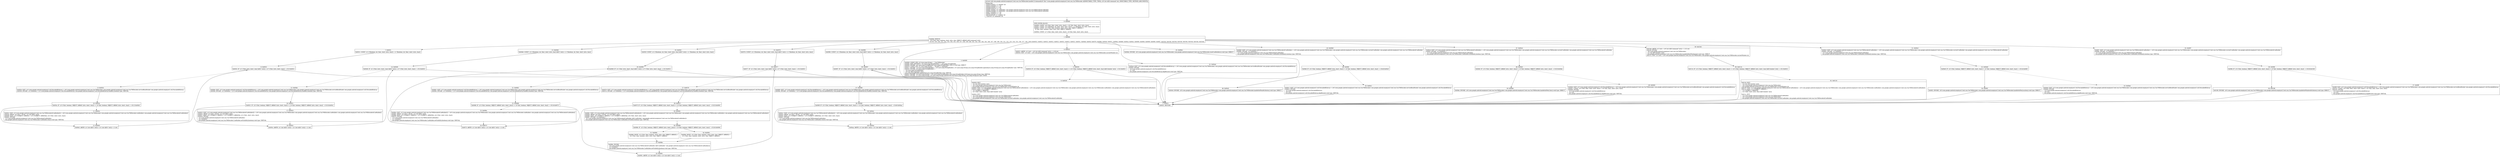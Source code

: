 digraph "CFG forcom.google.android.exoplayer2.text.cea.Cea708Decoder.handleC1Command(I)V" {
Node_0 [shape=record,label="{0\:\ 0x0000|MTH_ENTER_BLOCK\l|0x0000: CONST  (r6 I:?[int, float, short, byte, char]) = (16 ?[int, float, short, byte, char]) \l0x0002: CONST  (r4 I:?[boolean, int, float, short, byte, char]) = (1 ?[boolean, int, float, short, byte, char]) \l0x0003: CONST  (r5 I:?[int, float, boolean, short, byte, char, OBJECT, ARRAY]) = \l  (0 ?[int, float, boolean, short, byte, char, OBJECT, ARRAY])\l \l0x0004: CONST  (r7 I:?[int, float, short, byte, char]) = (8 ?[int, float, short, byte, char]) \l}"];
Node_1 [shape=record,label="{1\:\ 0x0006|0x0006: SWITCH  \l  (r9 I:?[int, float, boolean, short, byte, char, OBJECT, ARRAY] A[D('command' int)])\l k:[128, 129, 130, 131, 132, 133, 134, 135, 136, 137, 138, 139, 140, 141, 142, 143, 144, 145, 146, 147, 148, 149, 150, 151, 152, 153, 154, 155, 156, 157, 158, 159] t:[0x0022, 0x0022, 0x0022, 0x0022, 0x0022, 0x0022, 0x0022, 0x0022, 0x0031, 0x0048, 0x005f, 0x0076, 0x0096, 0x00ad, 0x0021, 0x00b4, 0x00b9, 0x00cd, 0x00e3, 0x0009, 0x0009, 0x0009, 0x0009, 0x00f7, 0x010d, 0x010d, 0x010d, 0x010d, 0x010d, 0x010d, 0x010d, 0x010d] \l}"];
Node_2 [shape=record,label="{2\:\ 0x0009|0x0009: CONST_STR  (r3 I:java.lang.String) =  \"Cea708Decoder\" \l0x000b: NEW_INSTANCE  (r4 I:java.lang.StringBuilder) =  java.lang.StringBuilder \l0x000d: INVOKE  (r4 I:java.lang.StringBuilder) java.lang.StringBuilder.\<init\>():void type: DIRECT \l0x0010: CONST_STR  (r5 I:java.lang.String) =  \"Invalid C1 command: \" \l0x0012: INVOKE  (r4 I:java.lang.StringBuilder) = (r4 I:java.lang.StringBuilder), (r5 I:java.lang.String) java.lang.StringBuilder.append(java.lang.String):java.lang.StringBuilder type: VIRTUAL \l0x0016: INVOKE  (r4 I:java.lang.StringBuilder) = \l  (r4 I:java.lang.StringBuilder)\l  (r9 I:int A[D('command' int)])\l java.lang.StringBuilder.append(int):java.lang.StringBuilder type: VIRTUAL \l0x001a: INVOKE  (r4 I:java.lang.String) = (r4 I:java.lang.StringBuilder) java.lang.StringBuilder.toString():java.lang.String type: VIRTUAL \l0x001e: INVOKE  (r3 I:java.lang.String), (r4 I:java.lang.String) android.util.Log.w(java.lang.String, java.lang.String):int type: STATIC \l}"];
Node_3 [shape=record,label="{3\:\ 0x0021|0x0021: RETURN   \l}"];
Node_4 [shape=record,label="{4\:\ 0x0022|0x0022: ARITH  (r2 I:int) = (r9 I:int A[D('command' int)]) + (\-128 int) \l0x0024: IGET  (r3 I:int) = (r8 I:com.google.android.exoplayer2.text.cea.Cea708Decoder) com.google.android.exoplayer2.text.cea.Cea708Decoder.currentWindow int \l}"];
Node_5 [shape=record,label="{5\:\ 0x0026|0x0026: IF  (r3 I:?[int, boolean, OBJECT, ARRAY, byte, short, char]) == (r2 I:?[int, boolean, OBJECT, ARRAY, byte, short, char] A[D('window' int)])  \-\> B:3:0x0021 \l}"];
Node_6 [shape=record,label="{6\:\ 0x0028|0x0028: IPUT  \l  (r2 I:int A[D('window' int)])\l  (r8 I:com.google.android.exoplayer2.text.cea.Cea708Decoder)\l com.google.android.exoplayer2.text.cea.Cea708Decoder.currentWindow int \l0x002a: IGET  (r3 I:com.google.android.exoplayer2.text.cea.Cea708Decoder$CueBuilder[]) = (r8 I:com.google.android.exoplayer2.text.cea.Cea708Decoder) com.google.android.exoplayer2.text.cea.Cea708Decoder.cueBuilders com.google.android.exoplayer2.text.cea.Cea708Decoder$CueBuilder[] \l0x002c: AGET  (r3 I:?[OBJECT, ARRAY]) = \l  (r3 I:?[OBJECT, ARRAY][])\l  (r2 I:?[int, short, byte, char] A[D('window' int)])\l \l0x002e: IPUT  \l  (r3 I:com.google.android.exoplayer2.text.cea.Cea708Decoder$CueBuilder)\l  (r8 I:com.google.android.exoplayer2.text.cea.Cea708Decoder)\l com.google.android.exoplayer2.text.cea.Cea708Decoder.currentCueBuilder com.google.android.exoplayer2.text.cea.Cea708Decoder$CueBuilder \l}"];
Node_7 [shape=record,label="{7\:\ 0x0031|0x0031: CONST  (r1 I:?[boolean, int, float, short, byte, char]) = (1 ?[boolean, int, float, short, byte, char]) \l}"];
Node_8 [shape=record,label="{8\:\ 0x0032|0x0032: IF  (r1 I:?[int, byte, short, char] A[D('i' int)]) \> (r7 I:?[int, byte, short, char])  \-\> B:3:0x0021 \l}"];
Node_9 [shape=record,label="{9\:\ 0x0034|0x0034: IGET  (r3 I:com.google.android.exoplayer2.util.ParsableBitArray) = (r8 I:com.google.android.exoplayer2.text.cea.Cea708Decoder) com.google.android.exoplayer2.text.cea.Cea708Decoder.serviceBlockPacket com.google.android.exoplayer2.util.ParsableBitArray \l0x0036: INVOKE  (r3 I:boolean) = (r3 I:com.google.android.exoplayer2.util.ParsableBitArray) com.google.android.exoplayer2.util.ParsableBitArray.readBit():boolean type: VIRTUAL \l}"];
Node_10 [shape=record,label="{10\:\ 0x003a|0x003a: IF  (r3 I:?[int, boolean, OBJECT, ARRAY, byte, short, char]) == (0 ?[int, boolean, OBJECT, ARRAY, byte, short, char])  \-\> B:12:0x0045 \l}"];
Node_11 [shape=record,label="{11\:\ 0x003c|0x003c: IGET  (r3 I:com.google.android.exoplayer2.text.cea.Cea708Decoder$CueBuilder[]) = (r8 I:com.google.android.exoplayer2.text.cea.Cea708Decoder) com.google.android.exoplayer2.text.cea.Cea708Decoder.cueBuilders com.google.android.exoplayer2.text.cea.Cea708Decoder$CueBuilder[] \l0x003e: ARITH  (r4 I:int) = (8 int) \- (r1 I:int A[D('i' int)]) \l0x0040: AGET  (r3 I:?[OBJECT, ARRAY]) = (r3 I:?[OBJECT, ARRAY][]), (r4 I:?[int, short, byte, char]) \l0x0042: INVOKE  \l  (r3 I:com.google.android.exoplayer2.text.cea.Cea708Decoder$CueBuilder)\l com.google.android.exoplayer2.text.cea.Cea708Decoder.CueBuilder.clear():void type: VIRTUAL \l}"];
Node_12 [shape=record,label="{12\:\ 0x0045|0x0045: ARITH  (r1 I:int A[D('i' int)]) = (r1 I:int A[D('i' int)]) + (1 int) \l}"];
Node_13 [shape=record,label="{13\:\ 0x0048|0x0048: CONST  (r1 I:?[boolean, int, float, short, byte, char] A[D('i' int)]) = (1 ?[boolean, int, float, short, byte, char]) \l}"];
Node_14 [shape=record,label="{14\:\ 0x0049|0x0049: IF  (r1 I:?[int, byte, short, char] A[D('i' int)]) \> (r7 I:?[int, byte, short, char])  \-\> B:3:0x0021 \l}"];
Node_15 [shape=record,label="{15\:\ 0x004b|0x004b: IGET  (r3 I:com.google.android.exoplayer2.util.ParsableBitArray) = (r8 I:com.google.android.exoplayer2.text.cea.Cea708Decoder) com.google.android.exoplayer2.text.cea.Cea708Decoder.serviceBlockPacket com.google.android.exoplayer2.util.ParsableBitArray \l0x004d: INVOKE  (r3 I:boolean) = (r3 I:com.google.android.exoplayer2.util.ParsableBitArray) com.google.android.exoplayer2.util.ParsableBitArray.readBit():boolean type: VIRTUAL \l}"];
Node_16 [shape=record,label="{16\:\ 0x0051|0x0051: IF  (r3 I:?[int, boolean, OBJECT, ARRAY, byte, short, char]) == (0 ?[int, boolean, OBJECT, ARRAY, byte, short, char])  \-\> B:18:0x005c \l}"];
Node_17 [shape=record,label="{17\:\ 0x0053|0x0053: IGET  (r3 I:com.google.android.exoplayer2.text.cea.Cea708Decoder$CueBuilder[]) = (r8 I:com.google.android.exoplayer2.text.cea.Cea708Decoder) com.google.android.exoplayer2.text.cea.Cea708Decoder.cueBuilders com.google.android.exoplayer2.text.cea.Cea708Decoder$CueBuilder[] \l0x0055: ARITH  (r5 I:int) = (8 int) \- (r1 I:int A[D('i' int)]) \l0x0057: AGET  (r3 I:?[OBJECT, ARRAY]) = (r3 I:?[OBJECT, ARRAY][]), (r5 I:?[int, short, byte, char]) \l0x0059: INVOKE  \l  (r3 I:com.google.android.exoplayer2.text.cea.Cea708Decoder$CueBuilder)\l  (r4 I:boolean)\l com.google.android.exoplayer2.text.cea.Cea708Decoder.CueBuilder.setVisibility(boolean):void type: VIRTUAL \l}"];
Node_18 [shape=record,label="{18\:\ 0x005c|0x005c: ARITH  (r1 I:int A[D('i' int)]) = (r1 I:int A[D('i' int)]) + (1 int) \l}"];
Node_19 [shape=record,label="{19\:\ 0x005f|0x005f: CONST  (r1 I:?[boolean, int, float, short, byte, char] A[D('i' int)]) = (1 ?[boolean, int, float, short, byte, char]) \l}"];
Node_20 [shape=record,label="{20\:\ 0x0060|0x0060: IF  (r1 I:?[int, byte, short, char] A[D('i' int)]) \> (r7 I:?[int, byte, short, char])  \-\> B:3:0x0021 \l}"];
Node_21 [shape=record,label="{21\:\ 0x0062|0x0062: IGET  (r3 I:com.google.android.exoplayer2.util.ParsableBitArray) = (r8 I:com.google.android.exoplayer2.text.cea.Cea708Decoder) com.google.android.exoplayer2.text.cea.Cea708Decoder.serviceBlockPacket com.google.android.exoplayer2.util.ParsableBitArray \l0x0064: INVOKE  (r3 I:boolean) = (r3 I:com.google.android.exoplayer2.util.ParsableBitArray) com.google.android.exoplayer2.util.ParsableBitArray.readBit():boolean type: VIRTUAL \l}"];
Node_22 [shape=record,label="{22\:\ 0x0068|0x0068: IF  (r3 I:?[int, boolean, OBJECT, ARRAY, byte, short, char]) == (0 ?[int, boolean, OBJECT, ARRAY, byte, short, char])  \-\> B:24:0x0073 \l}"];
Node_23 [shape=record,label="{23\:\ 0x006a|0x006a: IGET  (r3 I:com.google.android.exoplayer2.text.cea.Cea708Decoder$CueBuilder[]) = (r8 I:com.google.android.exoplayer2.text.cea.Cea708Decoder) com.google.android.exoplayer2.text.cea.Cea708Decoder.cueBuilders com.google.android.exoplayer2.text.cea.Cea708Decoder$CueBuilder[] \l0x006c: ARITH  (r4 I:int) = (8 int) \- (r1 I:int A[D('i' int)]) \l0x006e: AGET  (r3 I:?[OBJECT, ARRAY]) = (r3 I:?[OBJECT, ARRAY][]), (r4 I:?[int, short, byte, char]) \l0x0070: INVOKE  \l  (r3 I:com.google.android.exoplayer2.text.cea.Cea708Decoder$CueBuilder)\l  (r5 I:boolean)\l com.google.android.exoplayer2.text.cea.Cea708Decoder.CueBuilder.setVisibility(boolean):void type: VIRTUAL \l}"];
Node_24 [shape=record,label="{24\:\ 0x0073|0x0073: ARITH  (r1 I:int A[D('i' int)]) = (r1 I:int A[D('i' int)]) + (1 int) \l}"];
Node_25 [shape=record,label="{25\:\ 0x0076|0x0076: CONST  (r1 I:?[boolean, int, float, short, byte, char] A[D('i' int)]) = (1 ?[boolean, int, float, short, byte, char]) \l}"];
Node_26 [shape=record,label="{26\:\ 0x0077|0x0077: IF  (r1 I:?[int, byte, short, char] A[D('i' int)]) \> (r7 I:?[int, byte, short, char])  \-\> B:3:0x0021 \l}"];
Node_27 [shape=record,label="{27\:\ 0x0079|0x0079: IGET  (r3 I:com.google.android.exoplayer2.util.ParsableBitArray) = (r8 I:com.google.android.exoplayer2.text.cea.Cea708Decoder) com.google.android.exoplayer2.text.cea.Cea708Decoder.serviceBlockPacket com.google.android.exoplayer2.util.ParsableBitArray \l0x007b: INVOKE  (r3 I:boolean) = (r3 I:com.google.android.exoplayer2.util.ParsableBitArray) com.google.android.exoplayer2.util.ParsableBitArray.readBit():boolean type: VIRTUAL \l}"];
Node_28 [shape=record,label="{28\:\ 0x007f|0x007f: IF  (r3 I:?[int, boolean, OBJECT, ARRAY, byte, short, char]) == (0 ?[int, boolean, OBJECT, ARRAY, byte, short, char])  \-\> B:33:0x0091 \l}"];
Node_29 [shape=record,label="{29\:\ 0x0081|0x0081: IGET  (r3 I:com.google.android.exoplayer2.text.cea.Cea708Decoder$CueBuilder[]) = (r8 I:com.google.android.exoplayer2.text.cea.Cea708Decoder) com.google.android.exoplayer2.text.cea.Cea708Decoder.cueBuilders com.google.android.exoplayer2.text.cea.Cea708Decoder$CueBuilder[] \l0x0083: ARITH  (r6 I:int) = (8 int) \- (r1 I:int A[D('i' int)]) \l0x0085: AGET  (r0 I:?[OBJECT, ARRAY]) = (r3 I:?[OBJECT, ARRAY][]), (r6 I:?[int, short, byte, char]) \l0x0087: INVOKE  (r3 I:boolean) = \l  (r0 I:com.google.android.exoplayer2.text.cea.Cea708Decoder$CueBuilder A[D('cueBuilder' com.google.android.exoplayer2.text.cea.Cea708Decoder$CueBuilder)])\l com.google.android.exoplayer2.text.cea.Cea708Decoder.CueBuilder.isVisible():boolean type: VIRTUAL \l}"];
Node_30 [shape=record,label="{30\:\ 0x008b|0x008b: IF  (r3 I:?[int, boolean, OBJECT, ARRAY, byte, short, char]) != (0 ?[int, boolean, OBJECT, ARRAY, byte, short, char])  \-\> B:34:0x0094 \l}"];
Node_31 [shape=record,label="{31\:\ 0x008d|0x008d: MOVE  (r3 I:?[int, float, boolean, short, byte, char, OBJECT, ARRAY]) = \l  (r4 I:?[int, float, boolean, short, byte, char, OBJECT, ARRAY])\l \l}"];
Node_32 [shape=record,label="{32\:\ 0x008e|0x008e: INVOKE  \l  (r0 I:com.google.android.exoplayer2.text.cea.Cea708Decoder$CueBuilder A[D('cueBuilder' com.google.android.exoplayer2.text.cea.Cea708Decoder$CueBuilder)])\l  (r3 I:boolean)\l com.google.android.exoplayer2.text.cea.Cea708Decoder.CueBuilder.setVisibility(boolean):void type: VIRTUAL \l}"];
Node_33 [shape=record,label="{33\:\ 0x0091|0x0091: ARITH  (r1 I:int A[D('i' int)]) = (r1 I:int A[D('i' int)]) + (1 int) \l}"];
Node_34 [shape=record,label="{34\:\ 0x0094|0x0094: MOVE  (r3 I:?[int, float, boolean, short, byte, char, OBJECT, ARRAY]) = \l  (r5 I:?[int, float, boolean, short, byte, char, OBJECT, ARRAY])\l \l}"];
Node_35 [shape=record,label="{35\:\ 0x0096|0x0096: CONST  (r1 I:?[boolean, int, float, short, byte, char] A[D('i' int)]) = (1 ?[boolean, int, float, short, byte, char]) \l}"];
Node_36 [shape=record,label="{36\:\ 0x0097|0x0097: IF  (r1 I:?[int, byte, short, char] A[D('i' int)]) \> (r7 I:?[int, byte, short, char])  \-\> B:3:0x0021 \l}"];
Node_37 [shape=record,label="{37\:\ 0x0099|0x0099: IGET  (r3 I:com.google.android.exoplayer2.util.ParsableBitArray) = (r8 I:com.google.android.exoplayer2.text.cea.Cea708Decoder) com.google.android.exoplayer2.text.cea.Cea708Decoder.serviceBlockPacket com.google.android.exoplayer2.util.ParsableBitArray \l0x009b: INVOKE  (r3 I:boolean) = (r3 I:com.google.android.exoplayer2.util.ParsableBitArray) com.google.android.exoplayer2.util.ParsableBitArray.readBit():boolean type: VIRTUAL \l}"];
Node_38 [shape=record,label="{38\:\ 0x009f|0x009f: IF  (r3 I:?[int, boolean, OBJECT, ARRAY, byte, short, char]) == (0 ?[int, boolean, OBJECT, ARRAY, byte, short, char])  \-\> B:40:0x00aa \l}"];
Node_39 [shape=record,label="{39\:\ 0x00a1|0x00a1: IGET  (r3 I:com.google.android.exoplayer2.text.cea.Cea708Decoder$CueBuilder[]) = (r8 I:com.google.android.exoplayer2.text.cea.Cea708Decoder) com.google.android.exoplayer2.text.cea.Cea708Decoder.cueBuilders com.google.android.exoplayer2.text.cea.Cea708Decoder$CueBuilder[] \l0x00a3: ARITH  (r4 I:int) = (8 int) \- (r1 I:int A[D('i' int)]) \l0x00a5: AGET  (r3 I:?[OBJECT, ARRAY]) = (r3 I:?[OBJECT, ARRAY][]), (r4 I:?[int, short, byte, char]) \l0x00a7: INVOKE  \l  (r3 I:com.google.android.exoplayer2.text.cea.Cea708Decoder$CueBuilder)\l com.google.android.exoplayer2.text.cea.Cea708Decoder.CueBuilder.reset():void type: VIRTUAL \l}"];
Node_40 [shape=record,label="{40\:\ 0x00aa|0x00aa: ARITH  (r1 I:int A[D('i' int)]) = (r1 I:int A[D('i' int)]) + (1 int) \l}"];
Node_41 [shape=record,label="{41\:\ 0x00ad|0x00ad: IGET  (r3 I:com.google.android.exoplayer2.util.ParsableBitArray) = (r8 I:com.google.android.exoplayer2.text.cea.Cea708Decoder) com.google.android.exoplayer2.text.cea.Cea708Decoder.serviceBlockPacket com.google.android.exoplayer2.util.ParsableBitArray \l0x00af: INVOKE  \l  (r3 I:com.google.android.exoplayer2.util.ParsableBitArray)\l  (r7 I:int)\l com.google.android.exoplayer2.util.ParsableBitArray.skipBits(int):void type: VIRTUAL \l}"];
Node_42 [shape=record,label="{42\:\ 0x00b4|0x00b4: INVOKE  (r8 I:com.google.android.exoplayer2.text.cea.Cea708Decoder) com.google.android.exoplayer2.text.cea.Cea708Decoder.resetCueBuilders():void type: DIRECT \l}"];
Node_43 [shape=record,label="{43\:\ 0x00b9|0x00b9: IGET  (r3 I:com.google.android.exoplayer2.text.cea.Cea708Decoder$CueBuilder) = (r8 I:com.google.android.exoplayer2.text.cea.Cea708Decoder) com.google.android.exoplayer2.text.cea.Cea708Decoder.currentCueBuilder com.google.android.exoplayer2.text.cea.Cea708Decoder$CueBuilder \l0x00bb: INVOKE  (r3 I:boolean) = \l  (r3 I:com.google.android.exoplayer2.text.cea.Cea708Decoder$CueBuilder)\l com.google.android.exoplayer2.text.cea.Cea708Decoder.CueBuilder.isDefined():boolean type: VIRTUAL \l}"];
Node_44 [shape=record,label="{44\:\ 0x00bf|0x00bf: IF  (r3 I:?[int, boolean, OBJECT, ARRAY, byte, short, char]) != (0 ?[int, boolean, OBJECT, ARRAY, byte, short, char])  \-\> B:46:0x00c8 \l}"];
Node_45 [shape=record,label="{45\:\ 0x00c1|0x00c1: IGET  (r3 I:com.google.android.exoplayer2.util.ParsableBitArray) = (r8 I:com.google.android.exoplayer2.text.cea.Cea708Decoder) com.google.android.exoplayer2.text.cea.Cea708Decoder.serviceBlockPacket com.google.android.exoplayer2.util.ParsableBitArray \l0x00c3: INVOKE  \l  (r3 I:com.google.android.exoplayer2.util.ParsableBitArray)\l  (r6 I:int)\l com.google.android.exoplayer2.util.ParsableBitArray.skipBits(int):void type: VIRTUAL \l}"];
Node_46 [shape=record,label="{46\:\ 0x00c8|0x00c8: INVOKE  (r8 I:com.google.android.exoplayer2.text.cea.Cea708Decoder) com.google.android.exoplayer2.text.cea.Cea708Decoder.handleSetPenAttributes():void type: DIRECT \l}"];
Node_47 [shape=record,label="{47\:\ 0x00cd|0x00cd: IGET  (r3 I:com.google.android.exoplayer2.text.cea.Cea708Decoder$CueBuilder) = (r8 I:com.google.android.exoplayer2.text.cea.Cea708Decoder) com.google.android.exoplayer2.text.cea.Cea708Decoder.currentCueBuilder com.google.android.exoplayer2.text.cea.Cea708Decoder$CueBuilder \l0x00cf: INVOKE  (r3 I:boolean) = \l  (r3 I:com.google.android.exoplayer2.text.cea.Cea708Decoder$CueBuilder)\l com.google.android.exoplayer2.text.cea.Cea708Decoder.CueBuilder.isDefined():boolean type: VIRTUAL \l}"];
Node_48 [shape=record,label="{48\:\ 0x00d3|0x00d3: IF  (r3 I:?[int, boolean, OBJECT, ARRAY, byte, short, char]) != (0 ?[int, boolean, OBJECT, ARRAY, byte, short, char])  \-\> B:50:0x00de \l}"];
Node_49 [shape=record,label="{49\:\ 0x00d5|0x00d5: IGET  (r3 I:com.google.android.exoplayer2.util.ParsableBitArray) = (r8 I:com.google.android.exoplayer2.text.cea.Cea708Decoder) com.google.android.exoplayer2.text.cea.Cea708Decoder.serviceBlockPacket com.google.android.exoplayer2.util.ParsableBitArray \l0x00d7: CONST  (r4 I:?[int, float, short, byte, char]) = (24 ?[int, float, short, byte, char]) \l0x00d9: INVOKE  \l  (r3 I:com.google.android.exoplayer2.util.ParsableBitArray)\l  (r4 I:int)\l com.google.android.exoplayer2.util.ParsableBitArray.skipBits(int):void type: VIRTUAL \l}"];
Node_50 [shape=record,label="{50\:\ 0x00de|0x00de: INVOKE  (r8 I:com.google.android.exoplayer2.text.cea.Cea708Decoder) com.google.android.exoplayer2.text.cea.Cea708Decoder.handleSetPenColor():void type: DIRECT \l}"];
Node_51 [shape=record,label="{51\:\ 0x00e3|0x00e3: IGET  (r3 I:com.google.android.exoplayer2.text.cea.Cea708Decoder$CueBuilder) = (r8 I:com.google.android.exoplayer2.text.cea.Cea708Decoder) com.google.android.exoplayer2.text.cea.Cea708Decoder.currentCueBuilder com.google.android.exoplayer2.text.cea.Cea708Decoder$CueBuilder \l0x00e5: INVOKE  (r3 I:boolean) = \l  (r3 I:com.google.android.exoplayer2.text.cea.Cea708Decoder$CueBuilder)\l com.google.android.exoplayer2.text.cea.Cea708Decoder.CueBuilder.isDefined():boolean type: VIRTUAL \l}"];
Node_52 [shape=record,label="{52\:\ 0x00e9|0x00e9: IF  (r3 I:?[int, boolean, OBJECT, ARRAY, byte, short, char]) != (0 ?[int, boolean, OBJECT, ARRAY, byte, short, char])  \-\> B:54:0x00f2 \l}"];
Node_53 [shape=record,label="{53\:\ 0x00eb|0x00eb: IGET  (r3 I:com.google.android.exoplayer2.util.ParsableBitArray) = (r8 I:com.google.android.exoplayer2.text.cea.Cea708Decoder) com.google.android.exoplayer2.text.cea.Cea708Decoder.serviceBlockPacket com.google.android.exoplayer2.util.ParsableBitArray \l0x00ed: INVOKE  \l  (r3 I:com.google.android.exoplayer2.util.ParsableBitArray)\l  (r6 I:int)\l com.google.android.exoplayer2.util.ParsableBitArray.skipBits(int):void type: VIRTUAL \l}"];
Node_54 [shape=record,label="{54\:\ 0x00f2|0x00f2: INVOKE  (r8 I:com.google.android.exoplayer2.text.cea.Cea708Decoder) com.google.android.exoplayer2.text.cea.Cea708Decoder.handleSetPenLocation():void type: DIRECT \l}"];
Node_55 [shape=record,label="{55\:\ 0x00f7|0x00f7: IGET  (r3 I:com.google.android.exoplayer2.text.cea.Cea708Decoder$CueBuilder) = (r8 I:com.google.android.exoplayer2.text.cea.Cea708Decoder) com.google.android.exoplayer2.text.cea.Cea708Decoder.currentCueBuilder com.google.android.exoplayer2.text.cea.Cea708Decoder$CueBuilder \l0x00f9: INVOKE  (r3 I:boolean) = \l  (r3 I:com.google.android.exoplayer2.text.cea.Cea708Decoder$CueBuilder)\l com.google.android.exoplayer2.text.cea.Cea708Decoder.CueBuilder.isDefined():boolean type: VIRTUAL \l}"];
Node_56 [shape=record,label="{56\:\ 0x00fd|0x00fd: IF  (r3 I:?[int, boolean, OBJECT, ARRAY, byte, short, char]) != (0 ?[int, boolean, OBJECT, ARRAY, byte, short, char])  \-\> B:58:0x0108 \l}"];
Node_57 [shape=record,label="{57\:\ 0x00ff|0x00ff: IGET  (r3 I:com.google.android.exoplayer2.util.ParsableBitArray) = (r8 I:com.google.android.exoplayer2.text.cea.Cea708Decoder) com.google.android.exoplayer2.text.cea.Cea708Decoder.serviceBlockPacket com.google.android.exoplayer2.util.ParsableBitArray \l0x0101: CONST  (r4 I:?[int, float, short, byte, char]) = (32 ?[int, float, short, byte, char]) \l0x0103: INVOKE  \l  (r3 I:com.google.android.exoplayer2.util.ParsableBitArray)\l  (r4 I:int)\l com.google.android.exoplayer2.util.ParsableBitArray.skipBits(int):void type: VIRTUAL \l}"];
Node_58 [shape=record,label="{58\:\ 0x0108|0x0108: INVOKE  (r8 I:com.google.android.exoplayer2.text.cea.Cea708Decoder) com.google.android.exoplayer2.text.cea.Cea708Decoder.handleSetWindowAttributes():void type: DIRECT \l}"];
Node_59 [shape=record,label="{59\:\ 0x010d|0x010d: ARITH  (r2 I:int) = (r9 I:int A[D('command' int)]) + (\-152 int) \l0x010f: INVOKE  \l  (r8 I:com.google.android.exoplayer2.text.cea.Cea708Decoder)\l  (r2 I:int A[D('window' int)])\l com.google.android.exoplayer2.text.cea.Cea708Decoder.handleDefineWindow(int):void type: DIRECT \l0x0112: IGET  (r3 I:int) = (r8 I:com.google.android.exoplayer2.text.cea.Cea708Decoder) com.google.android.exoplayer2.text.cea.Cea708Decoder.currentWindow int \l}"];
Node_60 [shape=record,label="{60\:\ 0x0114|0x0114: IF  (r3 I:?[int, boolean, OBJECT, ARRAY, byte, short, char]) == (r2 I:?[int, boolean, OBJECT, ARRAY, byte, short, char] A[D('window' int)])  \-\> B:3:0x0021 \l}"];
Node_61 [shape=record,label="{61\:\ 0x0116|0x0116: IPUT  \l  (r2 I:int A[D('window' int)])\l  (r8 I:com.google.android.exoplayer2.text.cea.Cea708Decoder)\l com.google.android.exoplayer2.text.cea.Cea708Decoder.currentWindow int \l0x0118: IGET  (r3 I:com.google.android.exoplayer2.text.cea.Cea708Decoder$CueBuilder[]) = (r8 I:com.google.android.exoplayer2.text.cea.Cea708Decoder) com.google.android.exoplayer2.text.cea.Cea708Decoder.cueBuilders com.google.android.exoplayer2.text.cea.Cea708Decoder$CueBuilder[] \l0x011a: AGET  (r3 I:?[OBJECT, ARRAY]) = \l  (r3 I:?[OBJECT, ARRAY][])\l  (r2 I:?[int, short, byte, char] A[D('window' int)])\l \l0x011c: IPUT  \l  (r3 I:com.google.android.exoplayer2.text.cea.Cea708Decoder$CueBuilder)\l  (r8 I:com.google.android.exoplayer2.text.cea.Cea708Decoder)\l com.google.android.exoplayer2.text.cea.Cea708Decoder.currentCueBuilder com.google.android.exoplayer2.text.cea.Cea708Decoder$CueBuilder \l}"];
MethodNode[shape=record,label="{private void com.google.android.exoplayer2.text.cea.Cea708Decoder.handleC1Command((r8 'this' I:com.google.android.exoplayer2.text.cea.Cea708Decoder A[IMMUTABLE_TYPE, THIS]), (r9 I:int A[D('command' int), IMMUTABLE_TYPE, METHOD_ARGUMENT]))  | Debug Info:\l  0x0024\-0x0031: r2 'window' int\l  0x0032\-0x0048: r1 'i' int\l  0x0049\-0x005f: r1 'i' int\l  0x0060\-0x0076: r1 'i' int\l  0x0087\-0x0091: r0 'cueBuilder' com.google.android.exoplayer2.text.cea.Cea708Decoder$CueBuilder\l  0x0094\-0x0096: r0 'cueBuilder' com.google.android.exoplayer2.text.cea.Cea708Decoder$CueBuilder\l  0x0077\-0x0096: r1 'i' int\l  0x0097\-0x00ad: r1 'i' int\l  0x010f\-0x0163: r2 'window' int\l  ?\-0x0163: r9 'command' int\l}"];
MethodNode -> Node_0;
Node_0 -> Node_1;
Node_1 -> Node_2;
Node_1 -> Node_3;
Node_1 -> Node_4;
Node_1 -> Node_7;
Node_1 -> Node_13;
Node_1 -> Node_19;
Node_1 -> Node_25;
Node_1 -> Node_35;
Node_1 -> Node_41;
Node_1 -> Node_42;
Node_1 -> Node_43;
Node_1 -> Node_47;
Node_1 -> Node_51;
Node_1 -> Node_55;
Node_1 -> Node_59;
Node_2 -> Node_3;
Node_4 -> Node_5;
Node_5 -> Node_3;
Node_5 -> Node_6[style=dashed];
Node_6 -> Node_3;
Node_7 -> Node_8;
Node_8 -> Node_3;
Node_8 -> Node_9[style=dashed];
Node_9 -> Node_10;
Node_10 -> Node_11[style=dashed];
Node_10 -> Node_12;
Node_11 -> Node_12;
Node_12 -> Node_8;
Node_13 -> Node_14;
Node_14 -> Node_3;
Node_14 -> Node_15[style=dashed];
Node_15 -> Node_16;
Node_16 -> Node_17[style=dashed];
Node_16 -> Node_18;
Node_17 -> Node_18;
Node_18 -> Node_14;
Node_19 -> Node_20;
Node_20 -> Node_3;
Node_20 -> Node_21[style=dashed];
Node_21 -> Node_22;
Node_22 -> Node_23[style=dashed];
Node_22 -> Node_24;
Node_23 -> Node_24;
Node_24 -> Node_20;
Node_25 -> Node_26;
Node_26 -> Node_3;
Node_26 -> Node_27[style=dashed];
Node_27 -> Node_28;
Node_28 -> Node_29[style=dashed];
Node_28 -> Node_33;
Node_29 -> Node_30;
Node_30 -> Node_31[style=dashed];
Node_30 -> Node_34;
Node_31 -> Node_32;
Node_32 -> Node_33;
Node_33 -> Node_26;
Node_34 -> Node_32;
Node_35 -> Node_36;
Node_36 -> Node_3;
Node_36 -> Node_37[style=dashed];
Node_37 -> Node_38;
Node_38 -> Node_39[style=dashed];
Node_38 -> Node_40;
Node_39 -> Node_40;
Node_40 -> Node_36;
Node_41 -> Node_3;
Node_42 -> Node_3;
Node_43 -> Node_44;
Node_44 -> Node_45[style=dashed];
Node_44 -> Node_46;
Node_45 -> Node_3;
Node_46 -> Node_3;
Node_47 -> Node_48;
Node_48 -> Node_49[style=dashed];
Node_48 -> Node_50;
Node_49 -> Node_3;
Node_50 -> Node_3;
Node_51 -> Node_52;
Node_52 -> Node_53[style=dashed];
Node_52 -> Node_54;
Node_53 -> Node_3;
Node_54 -> Node_3;
Node_55 -> Node_56;
Node_56 -> Node_57[style=dashed];
Node_56 -> Node_58;
Node_57 -> Node_3;
Node_58 -> Node_3;
Node_59 -> Node_60;
Node_60 -> Node_3;
Node_60 -> Node_61[style=dashed];
Node_61 -> Node_3;
}

